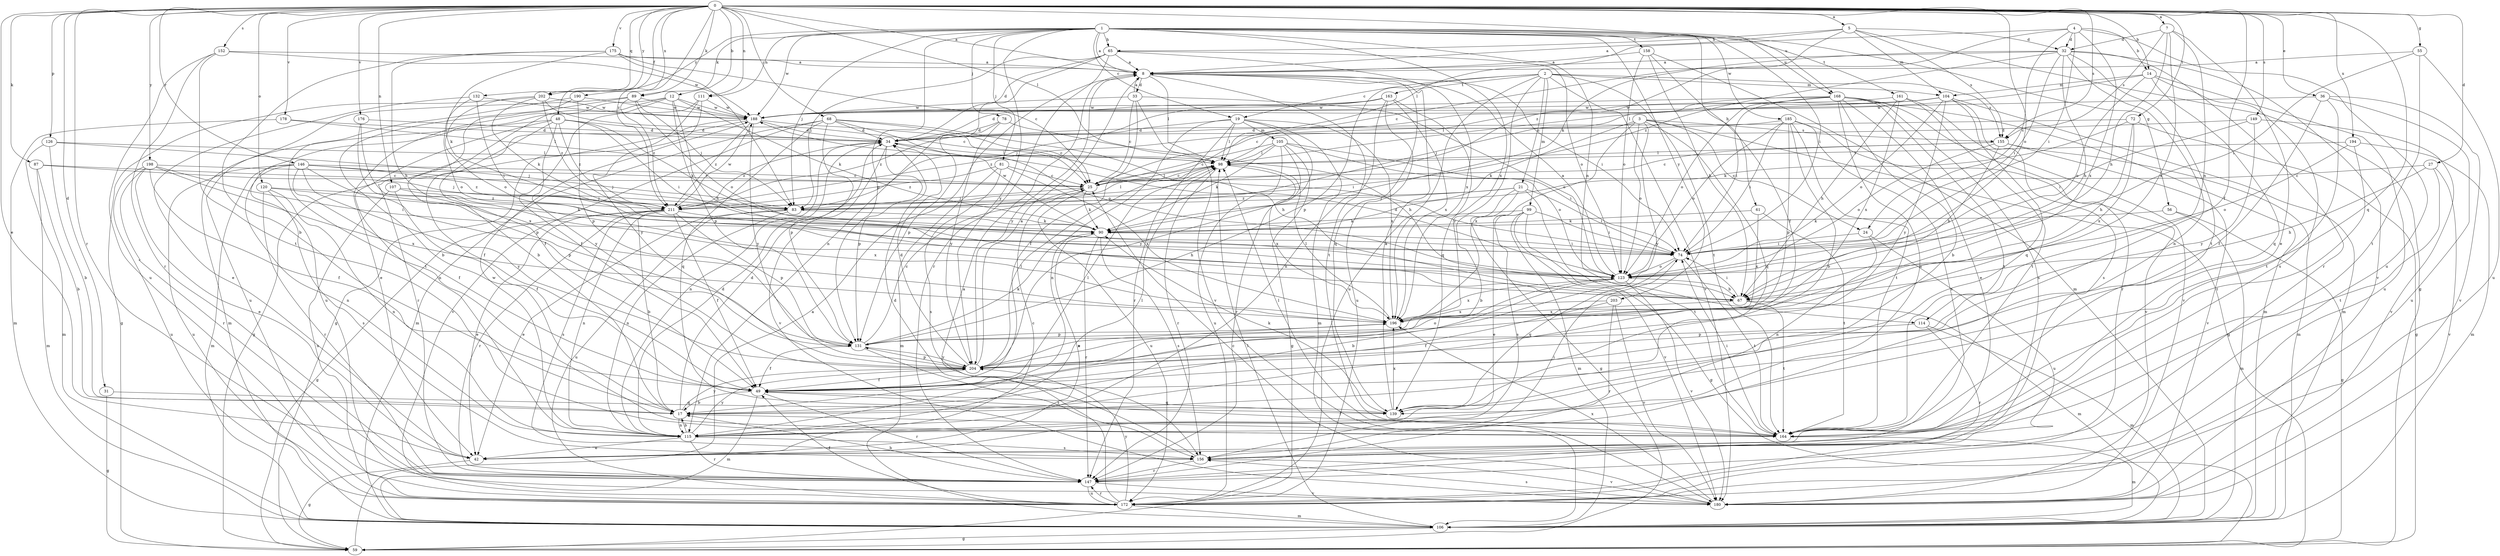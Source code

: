 strict digraph  {
0;
1;
2;
3;
4;
5;
7;
8;
12;
14;
17;
19;
21;
24;
25;
27;
31;
32;
33;
34;
36;
42;
48;
49;
55;
56;
59;
61;
65;
67;
68;
72;
74;
78;
81;
83;
87;
89;
90;
98;
99;
104;
105;
106;
107;
111;
114;
115;
120;
123;
126;
131;
132;
139;
146;
147;
149;
152;
155;
156;
158;
161;
163;
164;
168;
172;
175;
176;
178;
180;
185;
188;
190;
194;
196;
198;
202;
203;
204;
211;
0 -> 5  [label=a];
0 -> 7  [label=a];
0 -> 8  [label=a];
0 -> 12  [label=b];
0 -> 14  [label=b];
0 -> 27  [label=d];
0 -> 31  [label=d];
0 -> 36  [label=e];
0 -> 42  [label=e];
0 -> 48  [label=f];
0 -> 49  [label=f];
0 -> 55  [label=g];
0 -> 68  [label=i];
0 -> 72  [label=i];
0 -> 87  [label=k];
0 -> 89  [label=k];
0 -> 98  [label=l];
0 -> 107  [label=n];
0 -> 111  [label=n];
0 -> 120  [label=o];
0 -> 123  [label=o];
0 -> 126  [label=p];
0 -> 132  [label=q];
0 -> 139  [label=q];
0 -> 146  [label=r];
0 -> 147  [label=r];
0 -> 149  [label=s];
0 -> 152  [label=s];
0 -> 155  [label=s];
0 -> 168  [label=u];
0 -> 175  [label=v];
0 -> 176  [label=v];
0 -> 178  [label=v];
0 -> 190  [label=x];
0 -> 194  [label=x];
0 -> 198  [label=y];
0 -> 202  [label=y];
0 -> 211  [label=z];
1 -> 8  [label=a];
1 -> 19  [label=c];
1 -> 56  [label=g];
1 -> 61  [label=h];
1 -> 65  [label=h];
1 -> 74  [label=i];
1 -> 78  [label=j];
1 -> 81  [label=j];
1 -> 83  [label=j];
1 -> 89  [label=k];
1 -> 111  [label=n];
1 -> 114  [label=n];
1 -> 131  [label=p];
1 -> 158  [label=t];
1 -> 161  [label=t];
1 -> 168  [label=u];
1 -> 185  [label=w];
1 -> 188  [label=w];
1 -> 196  [label=x];
1 -> 202  [label=y];
1 -> 203  [label=y];
1 -> 204  [label=y];
2 -> 19  [label=c];
2 -> 21  [label=c];
2 -> 99  [label=m];
2 -> 104  [label=m];
2 -> 131  [label=p];
2 -> 155  [label=s];
2 -> 163  [label=t];
2 -> 164  [label=t];
2 -> 172  [label=u];
2 -> 180  [label=v];
2 -> 204  [label=y];
3 -> 24  [label=c];
3 -> 59  [label=g];
3 -> 90  [label=k];
3 -> 123  [label=o];
3 -> 139  [label=q];
3 -> 155  [label=s];
3 -> 196  [label=x];
3 -> 204  [label=y];
3 -> 211  [label=z];
4 -> 14  [label=b];
4 -> 24  [label=c];
4 -> 32  [label=d];
4 -> 74  [label=i];
4 -> 98  [label=l];
4 -> 172  [label=u];
4 -> 196  [label=x];
4 -> 211  [label=z];
5 -> 8  [label=a];
5 -> 32  [label=d];
5 -> 59  [label=g];
5 -> 65  [label=h];
5 -> 90  [label=k];
5 -> 104  [label=m];
5 -> 155  [label=s];
7 -> 32  [label=d];
7 -> 42  [label=e];
7 -> 67  [label=h];
7 -> 114  [label=n];
7 -> 155  [label=s];
7 -> 196  [label=x];
8 -> 33  [label=d];
8 -> 74  [label=i];
8 -> 98  [label=l];
8 -> 139  [label=q];
8 -> 164  [label=t];
8 -> 204  [label=y];
12 -> 17  [label=b];
12 -> 42  [label=e];
12 -> 49  [label=f];
12 -> 67  [label=h];
12 -> 90  [label=k];
12 -> 131  [label=p];
12 -> 188  [label=w];
14 -> 98  [label=l];
14 -> 104  [label=m];
14 -> 123  [label=o];
14 -> 139  [label=q];
14 -> 156  [label=s];
14 -> 172  [label=u];
17 -> 34  [label=d];
17 -> 115  [label=n];
17 -> 164  [label=t];
17 -> 204  [label=y];
19 -> 98  [label=l];
19 -> 105  [label=m];
19 -> 106  [label=m];
19 -> 115  [label=n];
19 -> 147  [label=r];
19 -> 196  [label=x];
19 -> 204  [label=y];
19 -> 211  [label=z];
21 -> 17  [label=b];
21 -> 59  [label=g];
21 -> 74  [label=i];
21 -> 83  [label=j];
21 -> 164  [label=t];
21 -> 211  [label=z];
24 -> 74  [label=i];
24 -> 115  [label=n];
24 -> 172  [label=u];
25 -> 83  [label=j];
25 -> 90  [label=k];
25 -> 98  [label=l];
25 -> 172  [label=u];
27 -> 25  [label=c];
27 -> 67  [label=h];
27 -> 164  [label=t];
27 -> 180  [label=v];
31 -> 59  [label=g];
31 -> 139  [label=q];
32 -> 8  [label=a];
32 -> 25  [label=c];
32 -> 67  [label=h];
32 -> 74  [label=i];
32 -> 115  [label=n];
32 -> 147  [label=r];
32 -> 164  [label=t];
32 -> 180  [label=v];
32 -> 211  [label=z];
33 -> 8  [label=a];
33 -> 25  [label=c];
33 -> 49  [label=f];
33 -> 123  [label=o];
33 -> 180  [label=v];
33 -> 188  [label=w];
34 -> 98  [label=l];
34 -> 115  [label=n];
34 -> 131  [label=p];
34 -> 180  [label=v];
34 -> 211  [label=z];
36 -> 49  [label=f];
36 -> 164  [label=t];
36 -> 172  [label=u];
36 -> 180  [label=v];
36 -> 188  [label=w];
42 -> 25  [label=c];
42 -> 59  [label=g];
48 -> 34  [label=d];
48 -> 49  [label=f];
48 -> 74  [label=i];
48 -> 90  [label=k];
48 -> 106  [label=m];
48 -> 115  [label=n];
48 -> 204  [label=y];
48 -> 211  [label=z];
49 -> 17  [label=b];
49 -> 98  [label=l];
49 -> 106  [label=m];
49 -> 139  [label=q];
49 -> 147  [label=r];
55 -> 8  [label=a];
55 -> 74  [label=i];
55 -> 164  [label=t];
55 -> 172  [label=u];
56 -> 59  [label=g];
56 -> 90  [label=k];
56 -> 106  [label=m];
59 -> 8  [label=a];
61 -> 90  [label=k];
61 -> 164  [label=t];
61 -> 196  [label=x];
65 -> 8  [label=a];
65 -> 34  [label=d];
65 -> 83  [label=j];
65 -> 115  [label=n];
65 -> 123  [label=o];
65 -> 147  [label=r];
65 -> 196  [label=x];
67 -> 74  [label=i];
67 -> 106  [label=m];
67 -> 164  [label=t];
67 -> 196  [label=x];
68 -> 25  [label=c];
68 -> 34  [label=d];
68 -> 67  [label=h];
68 -> 106  [label=m];
68 -> 123  [label=o];
68 -> 131  [label=p];
68 -> 139  [label=q];
68 -> 180  [label=v];
72 -> 34  [label=d];
72 -> 59  [label=g];
72 -> 67  [label=h];
72 -> 90  [label=k];
72 -> 196  [label=x];
74 -> 123  [label=o];
74 -> 139  [label=q];
74 -> 164  [label=t];
78 -> 34  [label=d];
78 -> 67  [label=h];
78 -> 131  [label=p];
78 -> 204  [label=y];
81 -> 25  [label=c];
81 -> 106  [label=m];
81 -> 156  [label=s];
81 -> 196  [label=x];
81 -> 211  [label=z];
83 -> 42  [label=e];
83 -> 90  [label=k];
83 -> 98  [label=l];
83 -> 115  [label=n];
83 -> 172  [label=u];
87 -> 17  [label=b];
87 -> 25  [label=c];
87 -> 83  [label=j];
87 -> 106  [label=m];
89 -> 17  [label=b];
89 -> 83  [label=j];
89 -> 123  [label=o];
89 -> 172  [label=u];
89 -> 188  [label=w];
89 -> 211  [label=z];
90 -> 42  [label=e];
90 -> 74  [label=i];
90 -> 147  [label=r];
90 -> 156  [label=s];
90 -> 188  [label=w];
98 -> 25  [label=c];
98 -> 147  [label=r];
98 -> 196  [label=x];
99 -> 42  [label=e];
99 -> 59  [label=g];
99 -> 74  [label=i];
99 -> 90  [label=k];
99 -> 106  [label=m];
99 -> 156  [label=s];
99 -> 180  [label=v];
104 -> 83  [label=j];
104 -> 98  [label=l];
104 -> 106  [label=m];
104 -> 123  [label=o];
104 -> 139  [label=q];
104 -> 156  [label=s];
104 -> 188  [label=w];
104 -> 204  [label=y];
105 -> 25  [label=c];
105 -> 59  [label=g];
105 -> 74  [label=i];
105 -> 90  [label=k];
105 -> 98  [label=l];
105 -> 123  [label=o];
105 -> 147  [label=r];
105 -> 172  [label=u];
106 -> 59  [label=g];
106 -> 98  [label=l];
107 -> 49  [label=f];
107 -> 83  [label=j];
107 -> 172  [label=u];
107 -> 196  [label=x];
111 -> 59  [label=g];
111 -> 172  [label=u];
111 -> 188  [label=w];
111 -> 204  [label=y];
114 -> 106  [label=m];
114 -> 131  [label=p];
114 -> 147  [label=r];
115 -> 17  [label=b];
115 -> 34  [label=d];
115 -> 42  [label=e];
115 -> 98  [label=l];
115 -> 147  [label=r];
115 -> 156  [label=s];
115 -> 188  [label=w];
115 -> 204  [label=y];
120 -> 90  [label=k];
120 -> 115  [label=n];
120 -> 147  [label=r];
120 -> 156  [label=s];
120 -> 211  [label=z];
123 -> 8  [label=a];
123 -> 17  [label=b];
123 -> 34  [label=d];
123 -> 67  [label=h];
123 -> 180  [label=v];
123 -> 196  [label=x];
126 -> 17  [label=b];
126 -> 83  [label=j];
126 -> 98  [label=l];
126 -> 106  [label=m];
131 -> 25  [label=c];
131 -> 49  [label=f];
131 -> 90  [label=k];
131 -> 156  [label=s];
131 -> 204  [label=y];
132 -> 42  [label=e];
132 -> 74  [label=i];
132 -> 123  [label=o];
132 -> 188  [label=w];
139 -> 8  [label=a];
139 -> 90  [label=k];
139 -> 196  [label=x];
146 -> 25  [label=c];
146 -> 49  [label=f];
146 -> 83  [label=j];
146 -> 106  [label=m];
146 -> 115  [label=n];
146 -> 131  [label=p];
146 -> 172  [label=u];
146 -> 204  [label=y];
146 -> 211  [label=z];
147 -> 17  [label=b];
147 -> 172  [label=u];
147 -> 180  [label=v];
149 -> 34  [label=d];
149 -> 74  [label=i];
149 -> 180  [label=v];
149 -> 204  [label=y];
152 -> 8  [label=a];
152 -> 147  [label=r];
152 -> 164  [label=t];
152 -> 172  [label=u];
152 -> 188  [label=w];
155 -> 25  [label=c];
155 -> 67  [label=h];
155 -> 98  [label=l];
155 -> 106  [label=m];
155 -> 123  [label=o];
155 -> 180  [label=v];
156 -> 34  [label=d];
156 -> 74  [label=i];
156 -> 147  [label=r];
156 -> 180  [label=v];
158 -> 8  [label=a];
158 -> 49  [label=f];
158 -> 67  [label=h];
158 -> 106  [label=m];
158 -> 123  [label=o];
161 -> 67  [label=h];
161 -> 164  [label=t];
161 -> 180  [label=v];
161 -> 188  [label=w];
161 -> 196  [label=x];
163 -> 34  [label=d];
163 -> 83  [label=j];
163 -> 115  [label=n];
163 -> 139  [label=q];
163 -> 172  [label=u];
163 -> 188  [label=w];
163 -> 196  [label=x];
164 -> 49  [label=f];
164 -> 74  [label=i];
164 -> 98  [label=l];
164 -> 106  [label=m];
168 -> 17  [label=b];
168 -> 25  [label=c];
168 -> 42  [label=e];
168 -> 74  [label=i];
168 -> 106  [label=m];
168 -> 115  [label=n];
168 -> 123  [label=o];
168 -> 147  [label=r];
168 -> 156  [label=s];
168 -> 164  [label=t];
168 -> 188  [label=w];
172 -> 8  [label=a];
172 -> 49  [label=f];
172 -> 106  [label=m];
172 -> 147  [label=r];
172 -> 204  [label=y];
175 -> 8  [label=a];
175 -> 17  [label=b];
175 -> 25  [label=c];
175 -> 67  [label=h];
175 -> 83  [label=j];
175 -> 90  [label=k];
176 -> 34  [label=d];
176 -> 131  [label=p];
176 -> 196  [label=x];
178 -> 34  [label=d];
178 -> 98  [label=l];
178 -> 106  [label=m];
180 -> 25  [label=c];
180 -> 156  [label=s];
180 -> 196  [label=x];
185 -> 17  [label=b];
185 -> 34  [label=d];
185 -> 74  [label=i];
185 -> 123  [label=o];
185 -> 131  [label=p];
185 -> 156  [label=s];
185 -> 164  [label=t];
185 -> 180  [label=v];
188 -> 34  [label=d];
188 -> 59  [label=g];
188 -> 74  [label=i];
188 -> 147  [label=r];
188 -> 204  [label=y];
188 -> 211  [label=z];
190 -> 49  [label=f];
190 -> 131  [label=p];
190 -> 164  [label=t];
190 -> 188  [label=w];
194 -> 98  [label=l];
194 -> 106  [label=m];
194 -> 123  [label=o];
194 -> 164  [label=t];
196 -> 98  [label=l];
196 -> 131  [label=p];
198 -> 25  [label=c];
198 -> 42  [label=e];
198 -> 49  [label=f];
198 -> 74  [label=i];
198 -> 147  [label=r];
198 -> 172  [label=u];
198 -> 196  [label=x];
202 -> 25  [label=c];
202 -> 59  [label=g];
202 -> 90  [label=k];
202 -> 123  [label=o];
202 -> 188  [label=w];
202 -> 211  [label=z];
203 -> 49  [label=f];
203 -> 147  [label=r];
203 -> 180  [label=v];
203 -> 196  [label=x];
204 -> 8  [label=a];
204 -> 34  [label=d];
204 -> 49  [label=f];
204 -> 98  [label=l];
204 -> 123  [label=o];
204 -> 131  [label=p];
204 -> 196  [label=x];
211 -> 17  [label=b];
211 -> 42  [label=e];
211 -> 49  [label=f];
211 -> 59  [label=g];
211 -> 67  [label=h];
211 -> 115  [label=n];
211 -> 131  [label=p];
211 -> 147  [label=r];
211 -> 156  [label=s];
211 -> 188  [label=w];
}
